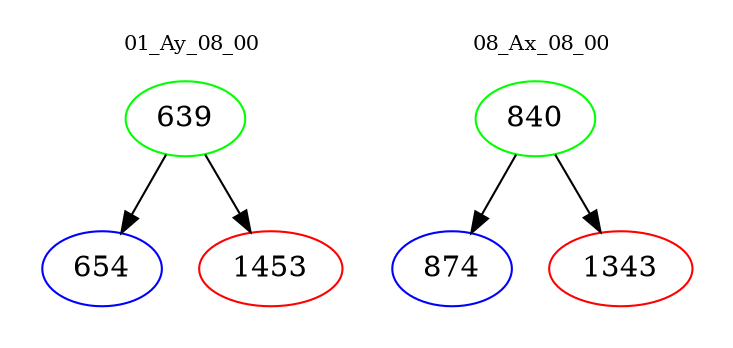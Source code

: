 digraph{
subgraph cluster_0 {
color = white
label = "01_Ay_08_00";
fontsize=10;
T0_639 [label="639", color="green"]
T0_639 -> T0_654 [color="black"]
T0_654 [label="654", color="blue"]
T0_639 -> T0_1453 [color="black"]
T0_1453 [label="1453", color="red"]
}
subgraph cluster_1 {
color = white
label = "08_Ax_08_00";
fontsize=10;
T1_840 [label="840", color="green"]
T1_840 -> T1_874 [color="black"]
T1_874 [label="874", color="blue"]
T1_840 -> T1_1343 [color="black"]
T1_1343 [label="1343", color="red"]
}
}
